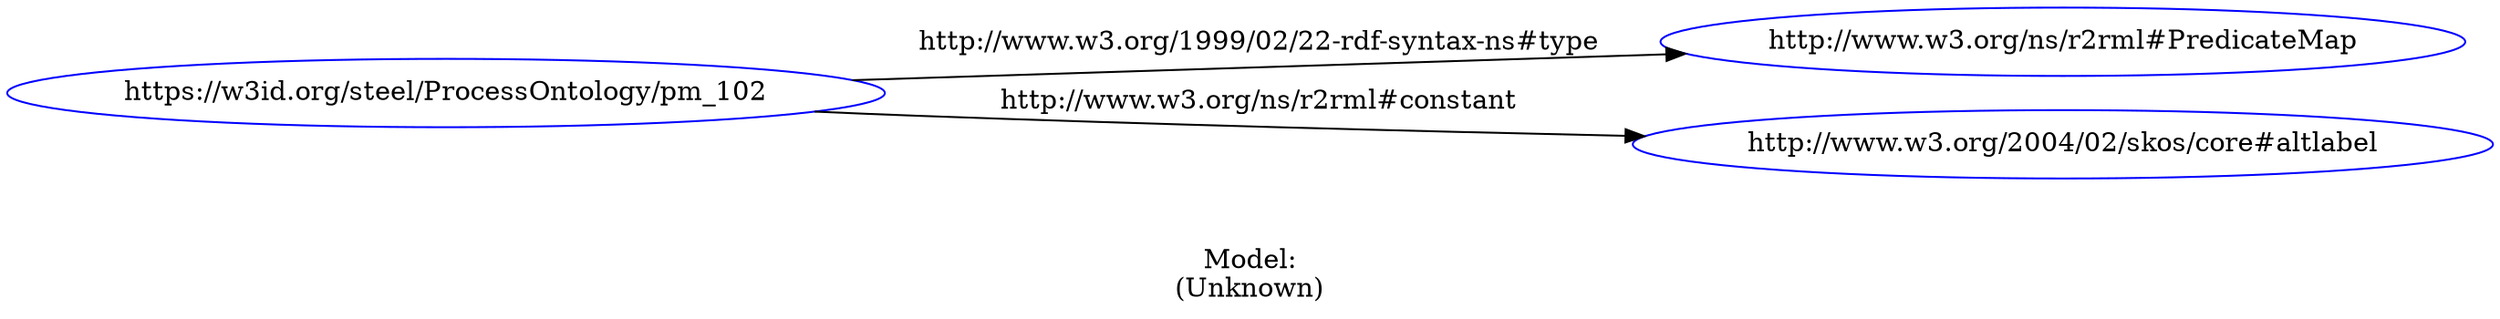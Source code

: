 digraph {
	rankdir = LR;
	charset="utf-8";

	"Rhttps://w3id.org/steel/ProcessOntology/pm_102" -> "Rhttp://www.w3.org/ns/r2rml#PredicateMap" [ label="http://www.w3.org/1999/02/22-rdf-syntax-ns#type" ];
	"Rhttps://w3id.org/steel/ProcessOntology/pm_102" -> "Rhttp://www.w3.org/2004/02/skos/core#altlabel" [ label="http://www.w3.org/ns/r2rml#constant" ];

	// Resources
	"Rhttps://w3id.org/steel/ProcessOntology/pm_102" [ label="https://w3id.org/steel/ProcessOntology/pm_102", shape = ellipse, color = blue ];
	"Rhttp://www.w3.org/ns/r2rml#PredicateMap" [ label="http://www.w3.org/ns/r2rml#PredicateMap", shape = ellipse, color = blue ];
	"Rhttp://www.w3.org/2004/02/skos/core#altlabel" [ label="http://www.w3.org/2004/02/skos/core#altlabel", shape = ellipse, color = blue ];

	// Anonymous nodes

	// Literals

	label="\n\nModel:\n(Unknown)";
}
